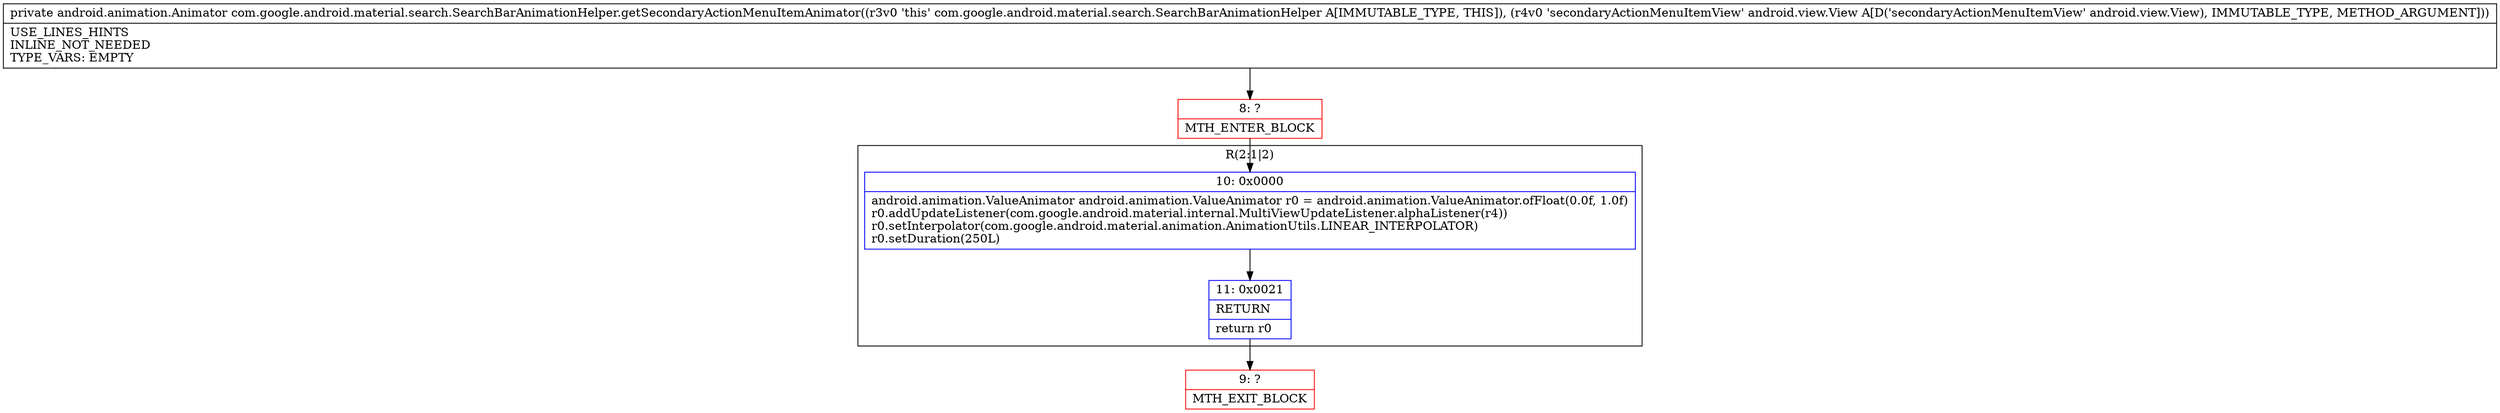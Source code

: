 digraph "CFG forcom.google.android.material.search.SearchBarAnimationHelper.getSecondaryActionMenuItemAnimator(Landroid\/view\/View;)Landroid\/animation\/Animator;" {
subgraph cluster_Region_1114099297 {
label = "R(2:1|2)";
node [shape=record,color=blue];
Node_10 [shape=record,label="{10\:\ 0x0000|android.animation.ValueAnimator android.animation.ValueAnimator r0 = android.animation.ValueAnimator.ofFloat(0.0f, 1.0f)\lr0.addUpdateListener(com.google.android.material.internal.MultiViewUpdateListener.alphaListener(r4))\lr0.setInterpolator(com.google.android.material.animation.AnimationUtils.LINEAR_INTERPOLATOR)\lr0.setDuration(250L)\l}"];
Node_11 [shape=record,label="{11\:\ 0x0021|RETURN\l|return r0\l}"];
}
Node_8 [shape=record,color=red,label="{8\:\ ?|MTH_ENTER_BLOCK\l}"];
Node_9 [shape=record,color=red,label="{9\:\ ?|MTH_EXIT_BLOCK\l}"];
MethodNode[shape=record,label="{private android.animation.Animator com.google.android.material.search.SearchBarAnimationHelper.getSecondaryActionMenuItemAnimator((r3v0 'this' com.google.android.material.search.SearchBarAnimationHelper A[IMMUTABLE_TYPE, THIS]), (r4v0 'secondaryActionMenuItemView' android.view.View A[D('secondaryActionMenuItemView' android.view.View), IMMUTABLE_TYPE, METHOD_ARGUMENT]))  | USE_LINES_HINTS\lINLINE_NOT_NEEDED\lTYPE_VARS: EMPTY\l}"];
MethodNode -> Node_8;Node_10 -> Node_11;
Node_11 -> Node_9;
Node_8 -> Node_10;
}

